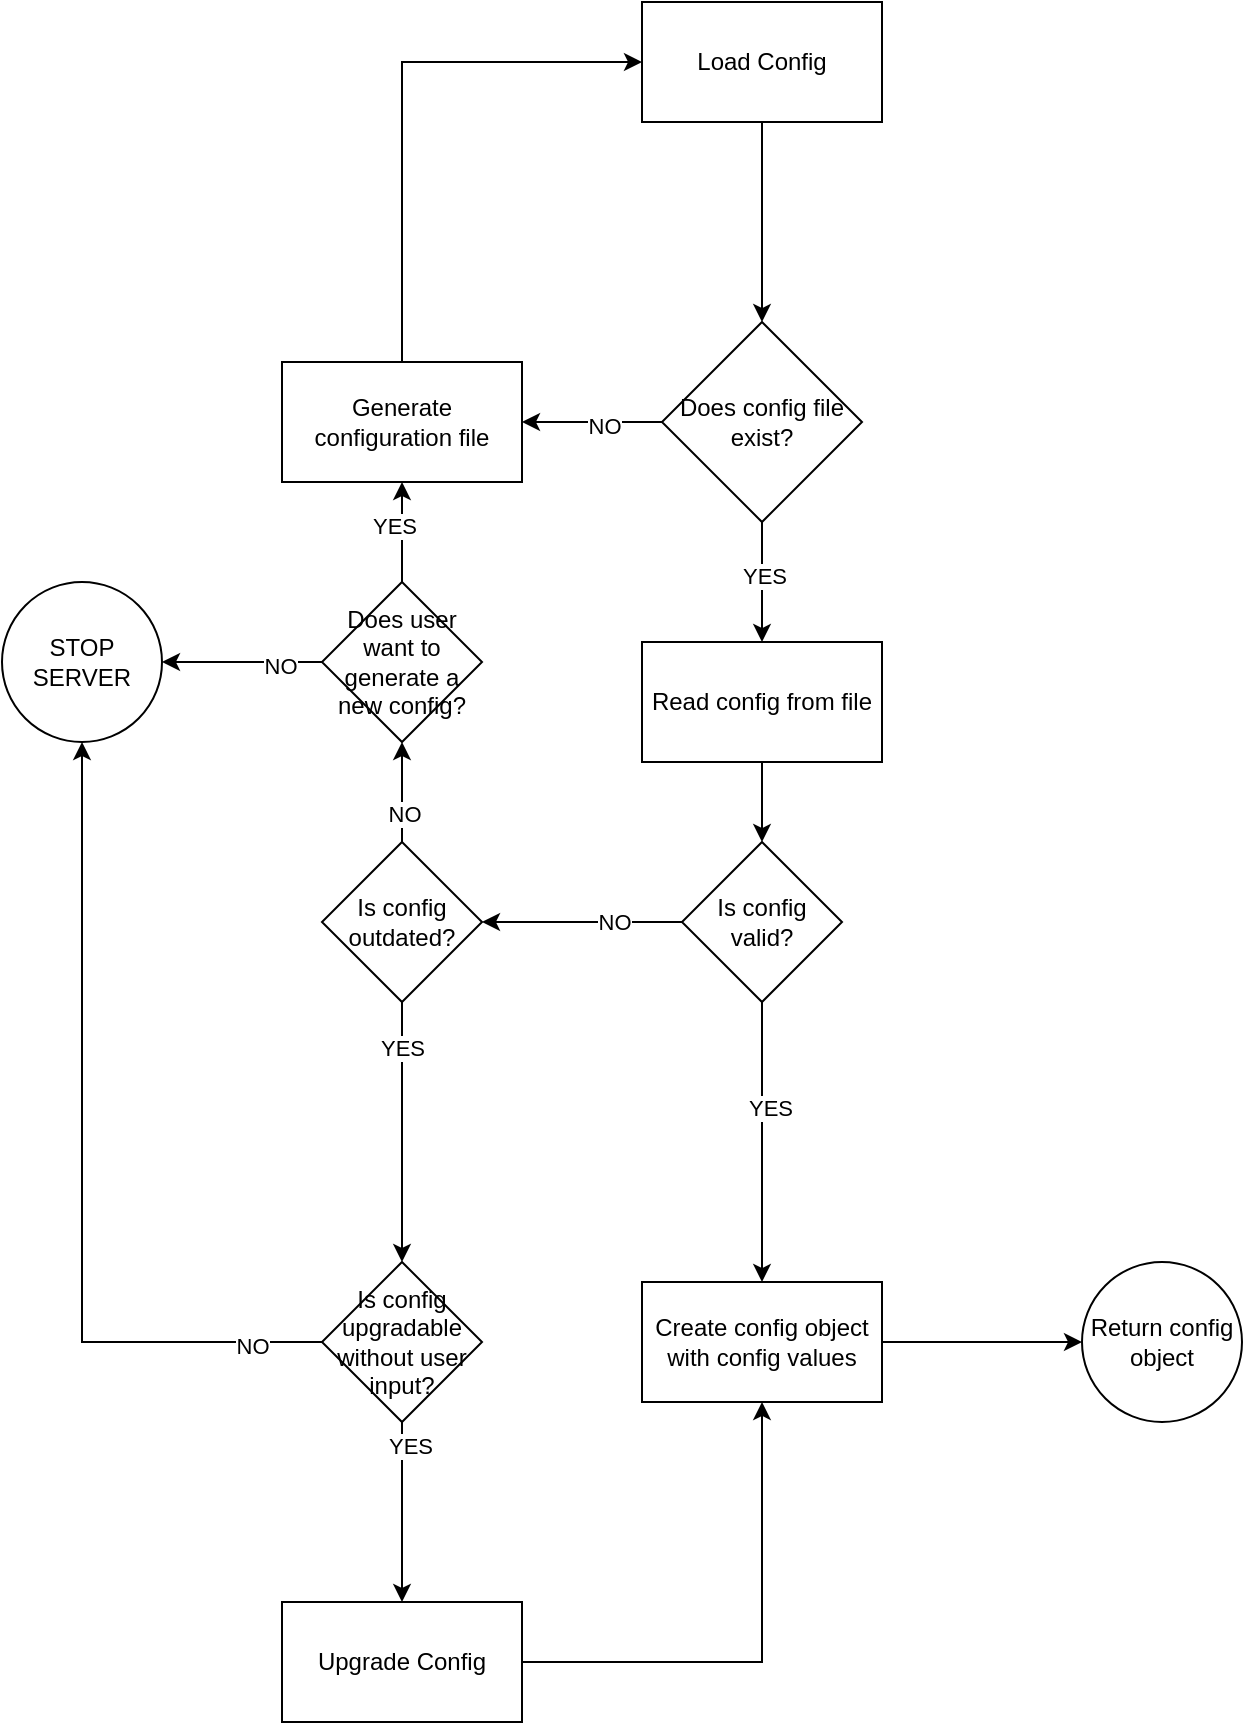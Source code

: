 <mxfile version="26.1.0">
  <diagram name="Page-1" id="qaPnfE5fPncGg6E6iy6Y">
    <mxGraphModel dx="1080" dy="529" grid="1" gridSize="10" guides="1" tooltips="1" connect="1" arrows="1" fold="1" page="1" pageScale="1" pageWidth="850" pageHeight="1100" math="0" shadow="0">
      <root>
        <mxCell id="0" />
        <mxCell id="1" parent="0" />
        <mxCell id="bFuCK6NXdk8E9jZwNOna-13" style="edgeStyle=orthogonalEdgeStyle;rounded=0;orthogonalLoop=1;jettySize=auto;html=1;" edge="1" parent="1" source="bFuCK6NXdk8E9jZwNOna-1" target="bFuCK6NXdk8E9jZwNOna-3">
          <mxGeometry relative="1" as="geometry" />
        </mxCell>
        <mxCell id="bFuCK6NXdk8E9jZwNOna-1" value="&lt;div&gt;Load Config&lt;/div&gt;" style="rounded=0;whiteSpace=wrap;html=1;" vertex="1" parent="1">
          <mxGeometry x="360" y="50" width="120" height="60" as="geometry" />
        </mxCell>
        <mxCell id="bFuCK6NXdk8E9jZwNOna-11" value="" style="edgeStyle=orthogonalEdgeStyle;rounded=0;orthogonalLoop=1;jettySize=auto;html=1;" edge="1" parent="1" source="bFuCK6NXdk8E9jZwNOna-3" target="bFuCK6NXdk8E9jZwNOna-10">
          <mxGeometry relative="1" as="geometry" />
        </mxCell>
        <mxCell id="bFuCK6NXdk8E9jZwNOna-12" value="NO" style="edgeLabel;html=1;align=center;verticalAlign=middle;resizable=0;points=[];" vertex="1" connectable="0" parent="bFuCK6NXdk8E9jZwNOna-11">
          <mxGeometry x="-0.171" y="2" relative="1" as="geometry">
            <mxPoint as="offset" />
          </mxGeometry>
        </mxCell>
        <mxCell id="bFuCK6NXdk8E9jZwNOna-15" style="edgeStyle=orthogonalEdgeStyle;rounded=0;orthogonalLoop=1;jettySize=auto;html=1;exitX=0.5;exitY=1;exitDx=0;exitDy=0;entryX=0.5;entryY=0;entryDx=0;entryDy=0;" edge="1" parent="1" source="bFuCK6NXdk8E9jZwNOna-3" target="bFuCK6NXdk8E9jZwNOna-6">
          <mxGeometry relative="1" as="geometry" />
        </mxCell>
        <mxCell id="bFuCK6NXdk8E9jZwNOna-16" value="YES" style="edgeLabel;html=1;align=center;verticalAlign=middle;resizable=0;points=[];" vertex="1" connectable="0" parent="bFuCK6NXdk8E9jZwNOna-15">
          <mxGeometry x="-0.1" y="1" relative="1" as="geometry">
            <mxPoint as="offset" />
          </mxGeometry>
        </mxCell>
        <mxCell id="bFuCK6NXdk8E9jZwNOna-3" value="&lt;div&gt;Does config file&lt;/div&gt;&lt;div&gt;exist?&lt;/div&gt;" style="rhombus;whiteSpace=wrap;html=1;" vertex="1" parent="1">
          <mxGeometry x="370" y="210" width="100" height="100" as="geometry" />
        </mxCell>
        <mxCell id="bFuCK6NXdk8E9jZwNOna-18" style="edgeStyle=orthogonalEdgeStyle;rounded=0;orthogonalLoop=1;jettySize=auto;html=1;" edge="1" parent="1" source="bFuCK6NXdk8E9jZwNOna-6" target="bFuCK6NXdk8E9jZwNOna-17">
          <mxGeometry relative="1" as="geometry" />
        </mxCell>
        <mxCell id="bFuCK6NXdk8E9jZwNOna-6" value="Read config from file" style="whiteSpace=wrap;html=1;" vertex="1" parent="1">
          <mxGeometry x="360" y="370" width="120" height="60" as="geometry" />
        </mxCell>
        <mxCell id="bFuCK6NXdk8E9jZwNOna-14" style="edgeStyle=elbowEdgeStyle;rounded=0;orthogonalLoop=1;jettySize=auto;html=1;entryX=0;entryY=0.5;entryDx=0;entryDy=0;" edge="1" parent="1" source="bFuCK6NXdk8E9jZwNOna-10" target="bFuCK6NXdk8E9jZwNOna-1">
          <mxGeometry relative="1" as="geometry">
            <mxPoint x="240" y="80" as="targetPoint" />
            <Array as="points">
              <mxPoint x="240" y="160" />
            </Array>
          </mxGeometry>
        </mxCell>
        <mxCell id="bFuCK6NXdk8E9jZwNOna-10" value="&lt;div&gt;Generate configuration file&lt;/div&gt;" style="whiteSpace=wrap;html=1;" vertex="1" parent="1">
          <mxGeometry x="180" y="230" width="120" height="60" as="geometry" />
        </mxCell>
        <mxCell id="bFuCK6NXdk8E9jZwNOna-25" style="edgeStyle=orthogonalEdgeStyle;rounded=0;orthogonalLoop=1;jettySize=auto;html=1;entryX=0.5;entryY=0;entryDx=0;entryDy=0;" edge="1" parent="1" source="bFuCK6NXdk8E9jZwNOna-17" target="bFuCK6NXdk8E9jZwNOna-22">
          <mxGeometry relative="1" as="geometry" />
        </mxCell>
        <mxCell id="bFuCK6NXdk8E9jZwNOna-26" value="YES" style="edgeLabel;html=1;align=center;verticalAlign=middle;resizable=0;points=[];" vertex="1" connectable="0" parent="bFuCK6NXdk8E9jZwNOna-25">
          <mxGeometry x="-0.243" y="4" relative="1" as="geometry">
            <mxPoint as="offset" />
          </mxGeometry>
        </mxCell>
        <mxCell id="bFuCK6NXdk8E9jZwNOna-30" value="" style="edgeStyle=orthogonalEdgeStyle;rounded=0;orthogonalLoop=1;jettySize=auto;html=1;" edge="1" parent="1" source="bFuCK6NXdk8E9jZwNOna-17" target="bFuCK6NXdk8E9jZwNOna-29">
          <mxGeometry relative="1" as="geometry" />
        </mxCell>
        <mxCell id="bFuCK6NXdk8E9jZwNOna-31" value="NO" style="edgeLabel;html=1;align=center;verticalAlign=middle;resizable=0;points=[];" vertex="1" connectable="0" parent="bFuCK6NXdk8E9jZwNOna-30">
          <mxGeometry x="-0.325" relative="1" as="geometry">
            <mxPoint as="offset" />
          </mxGeometry>
        </mxCell>
        <mxCell id="bFuCK6NXdk8E9jZwNOna-17" value="Is config valid?" style="rhombus;whiteSpace=wrap;html=1;" vertex="1" parent="1">
          <mxGeometry x="380" y="470" width="80" height="80" as="geometry" />
        </mxCell>
        <mxCell id="bFuCK6NXdk8E9jZwNOna-65" value="" style="edgeStyle=orthogonalEdgeStyle;rounded=0;orthogonalLoop=1;jettySize=auto;html=1;" edge="1" parent="1" source="bFuCK6NXdk8E9jZwNOna-22" target="bFuCK6NXdk8E9jZwNOna-64">
          <mxGeometry relative="1" as="geometry" />
        </mxCell>
        <mxCell id="bFuCK6NXdk8E9jZwNOna-22" value="&lt;div&gt;Create config object with config values&lt;/div&gt;" style="whiteSpace=wrap;html=1;" vertex="1" parent="1">
          <mxGeometry x="360" y="690" width="120" height="60" as="geometry" />
        </mxCell>
        <mxCell id="bFuCK6NXdk8E9jZwNOna-35" value="" style="edgeStyle=orthogonalEdgeStyle;rounded=0;orthogonalLoop=1;jettySize=auto;html=1;" edge="1" parent="1" source="bFuCK6NXdk8E9jZwNOna-29" target="bFuCK6NXdk8E9jZwNOna-34">
          <mxGeometry relative="1" as="geometry" />
        </mxCell>
        <mxCell id="bFuCK6NXdk8E9jZwNOna-40" value="&lt;div&gt;NO&lt;/div&gt;" style="edgeLabel;html=1;align=center;verticalAlign=middle;resizable=0;points=[];" vertex="1" connectable="0" parent="bFuCK6NXdk8E9jZwNOna-35">
          <mxGeometry x="-0.44" y="-1" relative="1" as="geometry">
            <mxPoint as="offset" />
          </mxGeometry>
        </mxCell>
        <mxCell id="bFuCK6NXdk8E9jZwNOna-48" value="" style="edgeStyle=orthogonalEdgeStyle;rounded=0;orthogonalLoop=1;jettySize=auto;html=1;" edge="1" parent="1" source="bFuCK6NXdk8E9jZwNOna-29" target="bFuCK6NXdk8E9jZwNOna-47">
          <mxGeometry relative="1" as="geometry" />
        </mxCell>
        <mxCell id="bFuCK6NXdk8E9jZwNOna-49" value="YES" style="edgeLabel;html=1;align=center;verticalAlign=middle;resizable=0;points=[];" vertex="1" connectable="0" parent="bFuCK6NXdk8E9jZwNOna-48">
          <mxGeometry x="-0.646" relative="1" as="geometry">
            <mxPoint as="offset" />
          </mxGeometry>
        </mxCell>
        <mxCell id="bFuCK6NXdk8E9jZwNOna-29" value="Is config outdated?" style="rhombus;whiteSpace=wrap;html=1;" vertex="1" parent="1">
          <mxGeometry x="200" y="470" width="80" height="80" as="geometry" />
        </mxCell>
        <mxCell id="bFuCK6NXdk8E9jZwNOna-36" style="edgeStyle=orthogonalEdgeStyle;rounded=0;orthogonalLoop=1;jettySize=auto;html=1;" edge="1" parent="1" source="bFuCK6NXdk8E9jZwNOna-34" target="bFuCK6NXdk8E9jZwNOna-10">
          <mxGeometry relative="1" as="geometry" />
        </mxCell>
        <mxCell id="bFuCK6NXdk8E9jZwNOna-37" value="&lt;div&gt;YES&lt;/div&gt;" style="edgeLabel;html=1;align=center;verticalAlign=middle;resizable=0;points=[];" vertex="1" connectable="0" parent="bFuCK6NXdk8E9jZwNOna-36">
          <mxGeometry x="0.12" y="4" relative="1" as="geometry">
            <mxPoint as="offset" />
          </mxGeometry>
        </mxCell>
        <mxCell id="bFuCK6NXdk8E9jZwNOna-39" value="" style="edgeStyle=orthogonalEdgeStyle;rounded=0;orthogonalLoop=1;jettySize=auto;html=1;" edge="1" parent="1" source="bFuCK6NXdk8E9jZwNOna-34" target="bFuCK6NXdk8E9jZwNOna-38">
          <mxGeometry relative="1" as="geometry" />
        </mxCell>
        <mxCell id="bFuCK6NXdk8E9jZwNOna-42" value="NO" style="edgeLabel;html=1;align=center;verticalAlign=middle;resizable=0;points=[];" vertex="1" connectable="0" parent="bFuCK6NXdk8E9jZwNOna-39">
          <mxGeometry x="-0.475" y="2" relative="1" as="geometry">
            <mxPoint as="offset" />
          </mxGeometry>
        </mxCell>
        <mxCell id="bFuCK6NXdk8E9jZwNOna-34" value="Does user want to generate a new config?" style="rhombus;whiteSpace=wrap;html=1;" vertex="1" parent="1">
          <mxGeometry x="200" y="340" width="80" height="80" as="geometry" />
        </mxCell>
        <mxCell id="bFuCK6NXdk8E9jZwNOna-38" value="STOP SERVER" style="ellipse;whiteSpace=wrap;html=1;" vertex="1" parent="1">
          <mxGeometry x="40" y="340" width="80" height="80" as="geometry" />
        </mxCell>
        <mxCell id="bFuCK6NXdk8E9jZwNOna-50" style="edgeStyle=orthogonalEdgeStyle;rounded=0;orthogonalLoop=1;jettySize=auto;html=1;entryX=0.5;entryY=1;entryDx=0;entryDy=0;" edge="1" parent="1" source="bFuCK6NXdk8E9jZwNOna-47" target="bFuCK6NXdk8E9jZwNOna-38">
          <mxGeometry relative="1" as="geometry" />
        </mxCell>
        <mxCell id="bFuCK6NXdk8E9jZwNOna-51" value="NO" style="edgeLabel;html=1;align=center;verticalAlign=middle;resizable=0;points=[];" vertex="1" connectable="0" parent="bFuCK6NXdk8E9jZwNOna-50">
          <mxGeometry x="-0.833" y="2" relative="1" as="geometry">
            <mxPoint as="offset" />
          </mxGeometry>
        </mxCell>
        <mxCell id="bFuCK6NXdk8E9jZwNOna-56" value="" style="edgeStyle=orthogonalEdgeStyle;rounded=0;orthogonalLoop=1;jettySize=auto;html=1;" edge="1" parent="1" source="bFuCK6NXdk8E9jZwNOna-47" target="bFuCK6NXdk8E9jZwNOna-55">
          <mxGeometry relative="1" as="geometry">
            <Array as="points">
              <mxPoint x="240" y="770" />
              <mxPoint x="240" y="770" />
            </Array>
          </mxGeometry>
        </mxCell>
        <mxCell id="bFuCK6NXdk8E9jZwNOna-59" value="YES" style="edgeLabel;html=1;align=center;verticalAlign=middle;resizable=0;points=[];" vertex="1" connectable="0" parent="bFuCK6NXdk8E9jZwNOna-56">
          <mxGeometry x="-0.733" y="4" relative="1" as="geometry">
            <mxPoint as="offset" />
          </mxGeometry>
        </mxCell>
        <mxCell id="bFuCK6NXdk8E9jZwNOna-47" value="Is config upgradable without user input?" style="rhombus;whiteSpace=wrap;html=1;" vertex="1" parent="1">
          <mxGeometry x="200" y="680" width="80" height="80" as="geometry" />
        </mxCell>
        <mxCell id="bFuCK6NXdk8E9jZwNOna-55" value="&lt;div&gt;Upgrade Config&lt;/div&gt;" style="whiteSpace=wrap;html=1;" vertex="1" parent="1">
          <mxGeometry x="180" y="850" width="120" height="60" as="geometry" />
        </mxCell>
        <mxCell id="bFuCK6NXdk8E9jZwNOna-60" style="edgeStyle=orthogonalEdgeStyle;rounded=0;orthogonalLoop=1;jettySize=auto;html=1;entryX=0.5;entryY=1;entryDx=0;entryDy=0;" edge="1" parent="1" source="bFuCK6NXdk8E9jZwNOna-55" target="bFuCK6NXdk8E9jZwNOna-22">
          <mxGeometry relative="1" as="geometry" />
        </mxCell>
        <mxCell id="bFuCK6NXdk8E9jZwNOna-64" value="Return config object" style="ellipse;whiteSpace=wrap;html=1;" vertex="1" parent="1">
          <mxGeometry x="580" y="680" width="80" height="80" as="geometry" />
        </mxCell>
      </root>
    </mxGraphModel>
  </diagram>
</mxfile>
